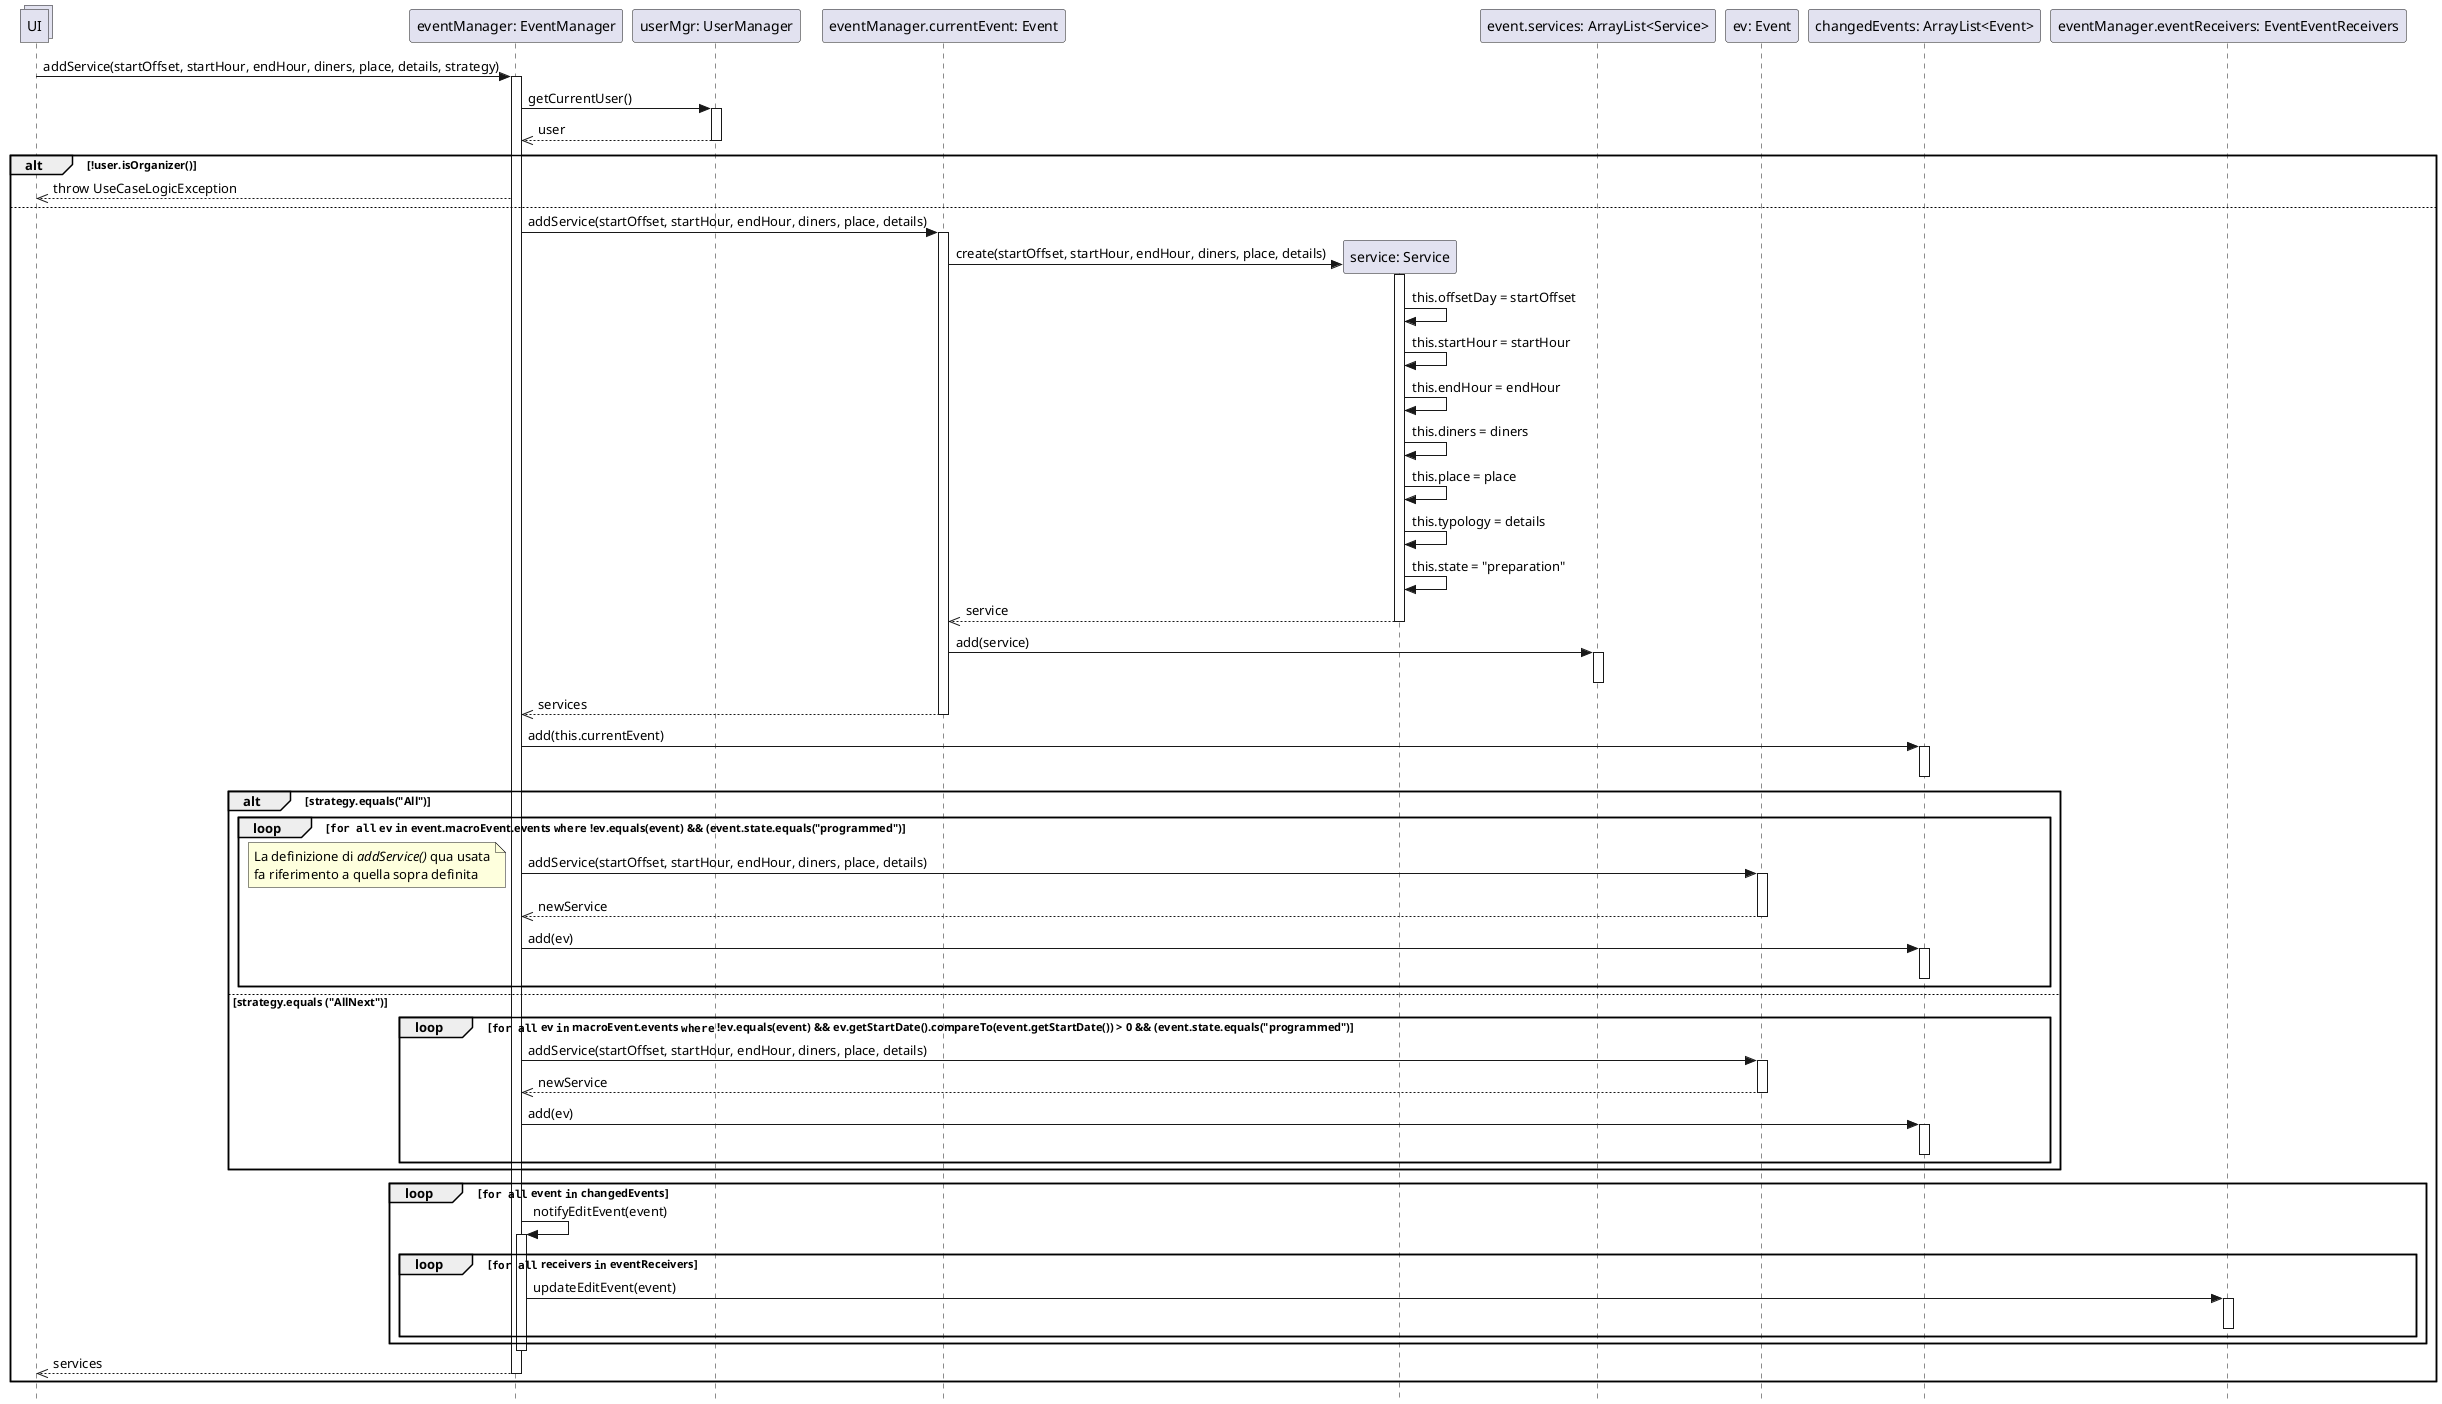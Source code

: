 @startuml
skinparam Style strictuml

collections UI
participant "eventManager: EventManager" as em
participant "userMgr: UserManager" as um
participant "eventManager.currentEvent: Event" as ev
participant "service: Service" as service
participant "event.services: ArrayList<Service>" as ss
participant "ev: Event" as ev2
participant "changedEvents: ArrayList<Event>" as evc
participant "eventManager.eventReceivers: EventEventReceivers" as eer

UI -> em: addService(startOffset, startHour, endHour, diners, place, details, strategy)

activate em
    em -> um: getCurrentUser()
    activate um
        em <<-- um: user
    deactivate um

    alt !user.isOrganizer()
        UI <<-- em: throw UseCaseLogicException
    else
        em -> ev: addService(startOffset, startHour, endHour, diners, place, details)
        activate ev
            ev -> service**: create(startOffset, startHour, endHour, diners, place, details)
            activate service
                service -> service: this.offsetDay = startOffset
                service -> service: this.startHour = startHour
                service -> service: this.endHour = endHour
                service -> service: this.diners = diners
                service -> service: this.place = place
                service -> service: this.typology = details
                service -> service: this.state = "preparation"
            ev <<-- service : service
            deactivate service

            ev -> ss: add(service)
            activate ss
            deactivate ss

        em <<-- ev: services
        deactivate ev

        em -> evc: add(this.currentEvent)
        activate evc
        deactivate evc

        alt strategy.equals("All")
            loop ""for all"" ev ""in"" event.macroEvent.events ""where"" !ev.equals(event) && (event.state.equals("programmed")
                em -> ev2: addService(startOffset, startHour, endHour, diners, place, details)
                note left: La definizione di //addService()// qua usata\nfa riferimento a quella sopra definita
                activate ev2
                em <<--ev2: newService
                deactivate ev2
                em -> evc: add(ev)
                activate evc
                deactivate evc
            end
        else strategy.equals ("AllNext")
            loop ""for all"" ev ""in"" macroEvent.events ""where"" !ev.equals(event) && ev.getStartDate().compareTo(event.getStartDate()) > 0 && (event.state.equals("programmed")
                em -> ev2: addService(startOffset, startHour, endHour, diners, place, details)
                activate ev2
                em <<--ev2: newService
                deactivate ev2
                em -> evc: add(ev)
                activate evc
                deactivate evc
            end
        end

        activate em
            loop ""for all"" event ""in"" changedEvents
            em -> em: notifyEditEvent(event)
            activate em
                loop ""for all"" receivers ""in"" eventReceivers
                    em -> eer: updateEditEvent(event)
                    activate eer
                    deactivate eer
                end
            end
        deactivate em

    UI <<-- em: services
    deactivate em
end
@enduml